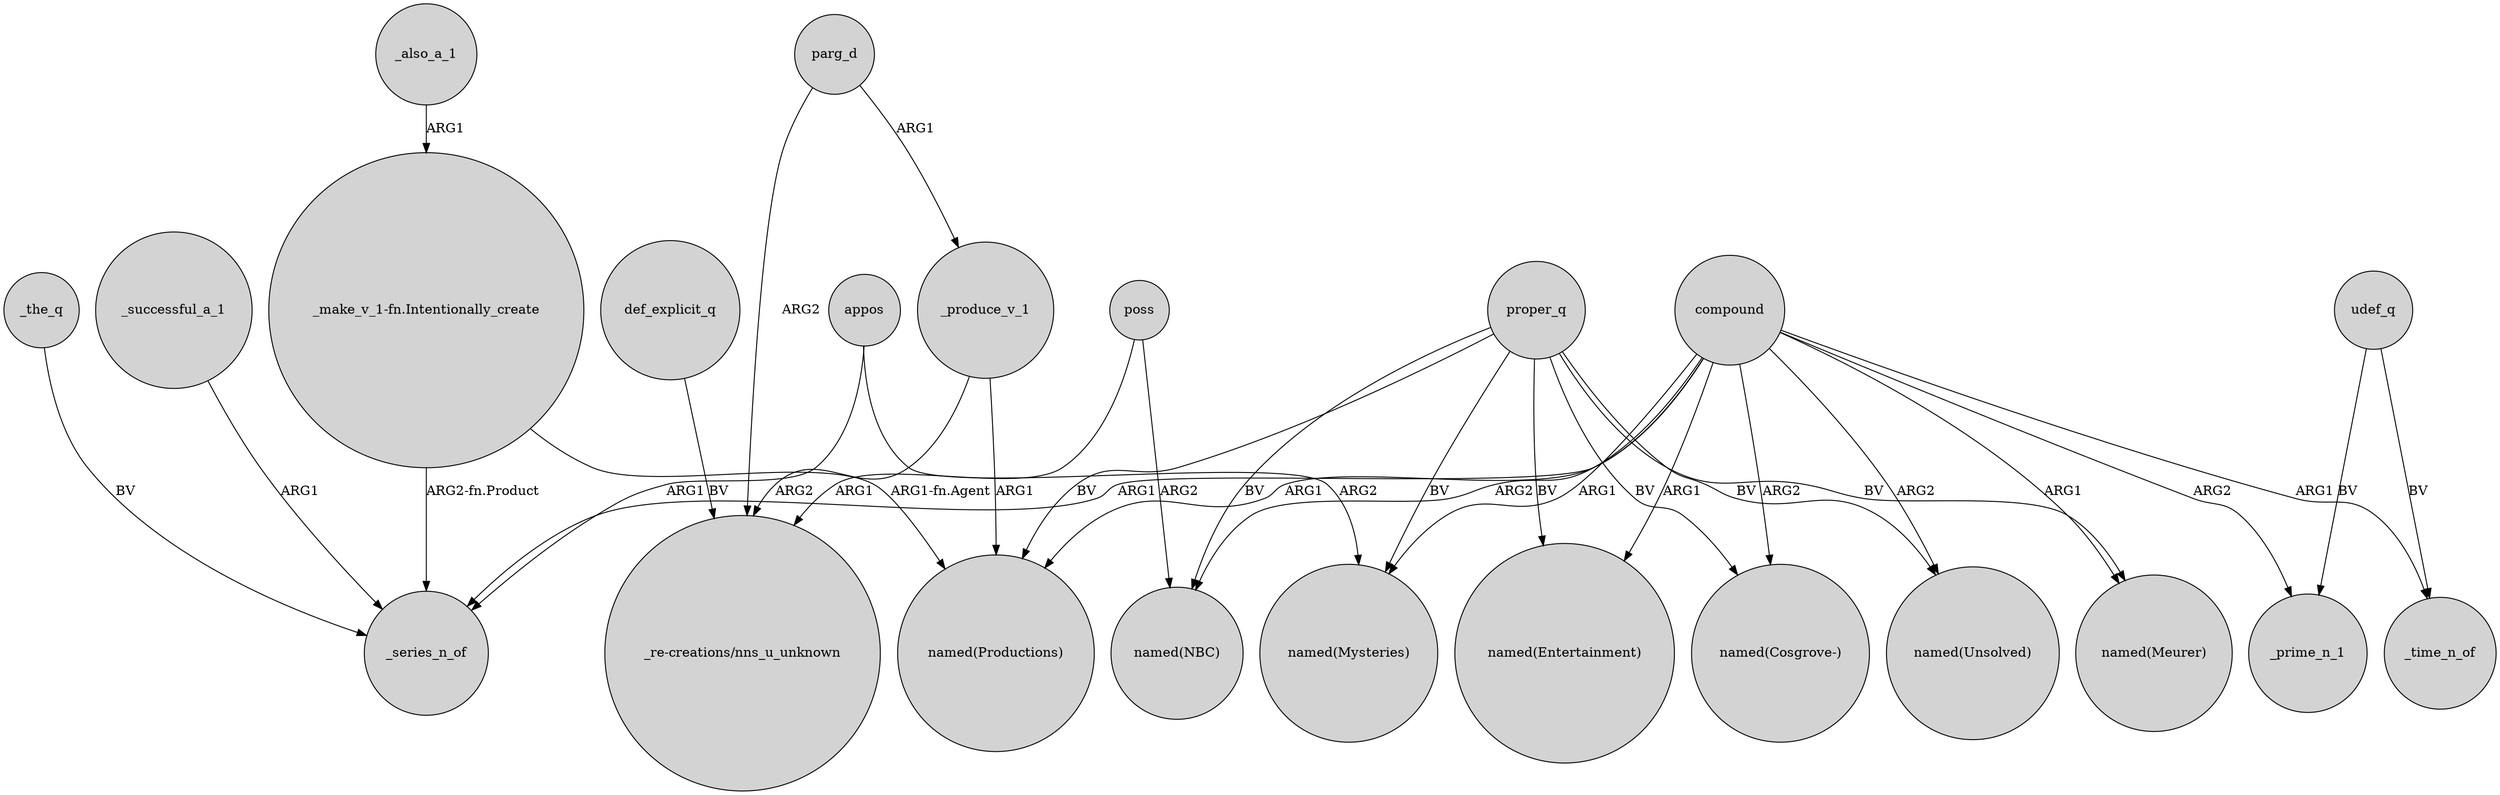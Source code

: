 digraph {
	node [shape=circle style=filled]
	proper_q -> "named(Unsolved)" [label=BV]
	"_make_v_1-fn.Intentionally_create" -> "named(Productions)" [label="ARG1-fn.Agent"]
	compound -> _series_n_of [label=ARG1]
	compound -> _time_n_of [label=ARG1]
	proper_q -> "named(NBC)" [label=BV]
	_also_a_1 -> "_make_v_1-fn.Intentionally_create" [label=ARG1]
	_successful_a_1 -> _series_n_of [label=ARG1]
	compound -> "named(Unsolved)" [label=ARG2]
	compound -> _prime_n_1 [label=ARG2]
	poss -> "_re-creations/nns_u_unknown" [label=ARG1]
	poss -> "named(NBC)" [label=ARG2]
	proper_q -> "named(Productions)" [label=BV]
	"_make_v_1-fn.Intentionally_create" -> _series_n_of [label="ARG2-fn.Product"]
	parg_d -> _produce_v_1 [label=ARG1]
	_the_q -> _series_n_of [label=BV]
	appos -> "named(Mysteries)" [label=ARG2]
	def_explicit_q -> "_re-creations/nns_u_unknown" [label=BV]
	parg_d -> "_re-creations/nns_u_unknown" [label=ARG2]
	compound -> "named(Mysteries)" [label=ARG1]
	proper_q -> "named(Cosgrove-)" [label=BV]
	_produce_v_1 -> "_re-creations/nns_u_unknown" [label=ARG2]
	udef_q -> _time_n_of [label=BV]
	proper_q -> "named(Mysteries)" [label=BV]
	proper_q -> "named(Entertainment)" [label=BV]
	compound -> "named(NBC)" [label=ARG2]
	compound -> "named(Meurer)" [label=ARG1]
	appos -> _series_n_of [label=ARG1]
	udef_q -> _prime_n_1 [label=BV]
	compound -> "named(Productions)" [label=ARG1]
	compound -> "named(Entertainment)" [label=ARG1]
	proper_q -> "named(Meurer)" [label=BV]
	_produce_v_1 -> "named(Productions)" [label=ARG1]
	compound -> "named(Cosgrove-)" [label=ARG2]
}
